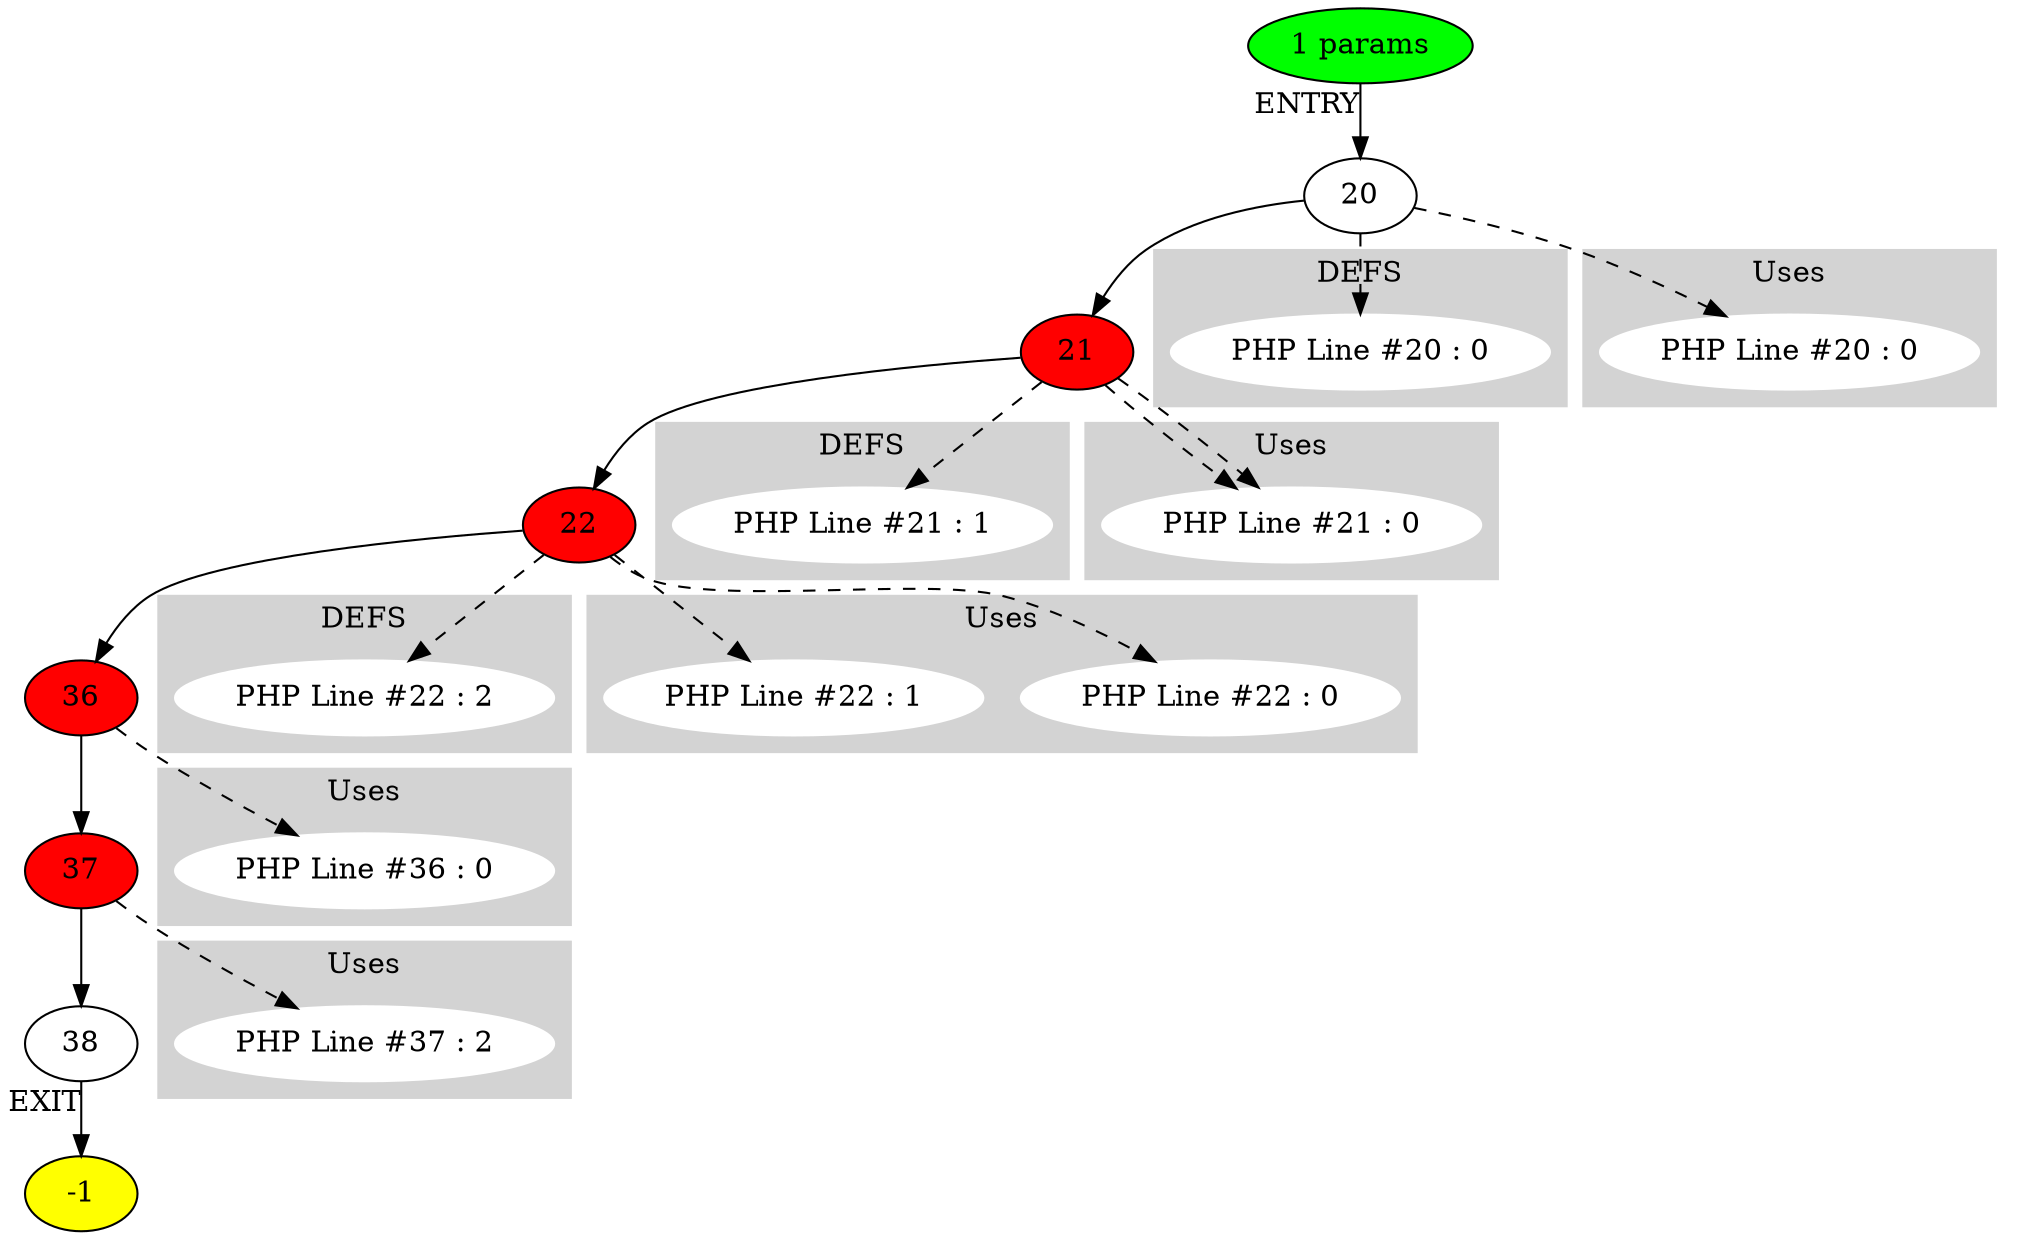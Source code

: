 digraph testName {
0 [label="20"];
1 [label="21" , fillcolor = red, style = filled];
2 [label="22" , fillcolor = red, style = filled];
3 [label="36" , fillcolor = red, style = filled];
4 [label="37" , fillcolor = red, style = filled];
5 [label="38"];
0 -> 1;
1 -> 2;
2 -> 3;
3 -> 4;
4 -> 5;
-2 -> 0[xlabel="ENTRY"];
5 -> -1[xlabel="EXIT"];
-2 [fillcolor = green, style = filled]-1 [fillcolor= yellow, style = filled] subgraph cluster_g_0 { style=filled; color=lightgrey; node [style=filled,color=white]; g_0[label= "PHP Line #20 : 0"];label = "DEFS";}
0 -> g_0 [style="dashed"];
subgraph cluster_g_1 { style=filled; color=lightgrey; node [style=filled,color=white]; g_1[label= "PHP Line #21 : 1"];label = "DEFS";}
1 -> g_1 [style="dashed"];
subgraph cluster_g_2 { style=filled; color=lightgrey; node [style=filled,color=white]; g_2[label= "PHP Line #22 : 2"];label = "DEFS";}
2 -> g_2 [style="dashed"];
subgraph cluster_use_0 { style=filled; color=lightgrey; node [style=filled,color=white]; use_0_0[label= "PHP Line #20 : 0"];label = "Uses";}
0 -> use_0_0 [style="dashed"];
subgraph cluster_use_1 { style=filled; color=lightgrey; node [style=filled,color=white]; use_1_0[label= "PHP Line #21 : 0"];label = "Uses";}
1 -> use_1_0 [style="dashed"];
subgraph cluster_use_1 { style=filled; color=lightgrey; node [style=filled,color=white]; use_1_0[label= "PHP Line #21 : 0"];label = "Uses";}
1 -> use_1_0 [style="dashed"];
subgraph cluster_use_2 { style=filled; color=lightgrey; node [style=filled,color=white]; use_2_0[label= "PHP Line #22 : 0"];label = "Uses";}
2 -> use_2_0 [style="dashed"];
subgraph cluster_use_2 { style=filled; color=lightgrey; node [style=filled,color=white]; use_2_1[label= "PHP Line #22 : 1"];label = "Uses";}
2 -> use_2_1 [style="dashed"];
subgraph cluster_use_3 { style=filled; color=lightgrey; node [style=filled,color=white]; use_3_0[label= "PHP Line #36 : 0"];label = "Uses";}
3 -> use_3_0 [style="dashed"];
subgraph cluster_use_4 { style=filled; color=lightgrey; node [style=filled,color=white]; use_4_2[label= "PHP Line #37 : 2"];label = "Uses";}
4 -> use_4_2 [style="dashed"];
-2 [label="1 params"];
}
